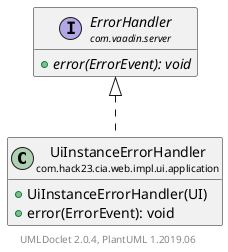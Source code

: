 @startuml
    set namespaceSeparator none
    hide empty fields
    hide empty methods

    class "<size:14>UiInstanceErrorHandler\n<size:10>com.hack23.cia.web.impl.ui.application" as com.hack23.cia.web.impl.ui.application.UiInstanceErrorHandler [[UiInstanceErrorHandler.html]] {
        +UiInstanceErrorHandler(UI)
        +error(ErrorEvent): void
    }

    interface "<size:14>ErrorHandler\n<size:10>com.vaadin.server" as com.vaadin.server.ErrorHandler {
        {abstract} +error(ErrorEvent): void
    }

    com.vaadin.server.ErrorHandler <|.. com.hack23.cia.web.impl.ui.application.UiInstanceErrorHandler

    center footer UMLDoclet 2.0.4, PlantUML 1.2019.06
@enduml
